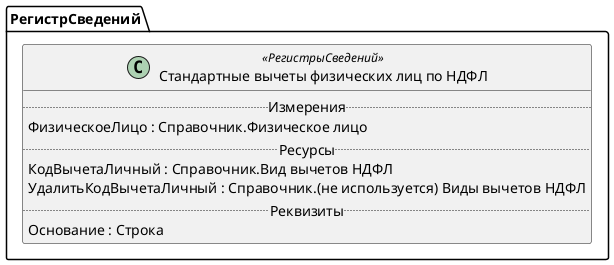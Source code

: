 ﻿@startuml СтандартныеВычетыФизическихЛицНДФЛ
'!include templates.wsd
'..\include templates.wsd
class РегистрСведений.СтандартныеВычетыФизическихЛицНДФЛ as "Стандартные вычеты физических лиц по НДФЛ" <<РегистрыСведений>>
{
..Измерения..
ФизическоеЛицо : Справочник.Физическое лицо
..Ресурсы..
КодВычетаЛичный : Справочник.Вид вычетов НДФЛ
УдалитьКодВычетаЛичный : Справочник.(не используется) Виды вычетов НДФЛ
..Реквизиты..
Основание : Строка
}
@enduml
